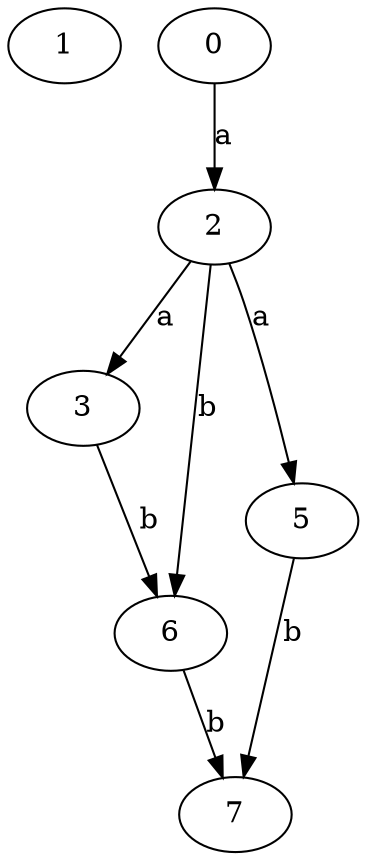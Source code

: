 strict digraph  {
1;
2;
3;
0;
5;
6;
7;
2 -> 3  [label=a];
2 -> 5  [label=a];
2 -> 6  [label=b];
3 -> 6  [label=b];
0 -> 2  [label=a];
5 -> 7  [label=b];
6 -> 7  [label=b];
}
